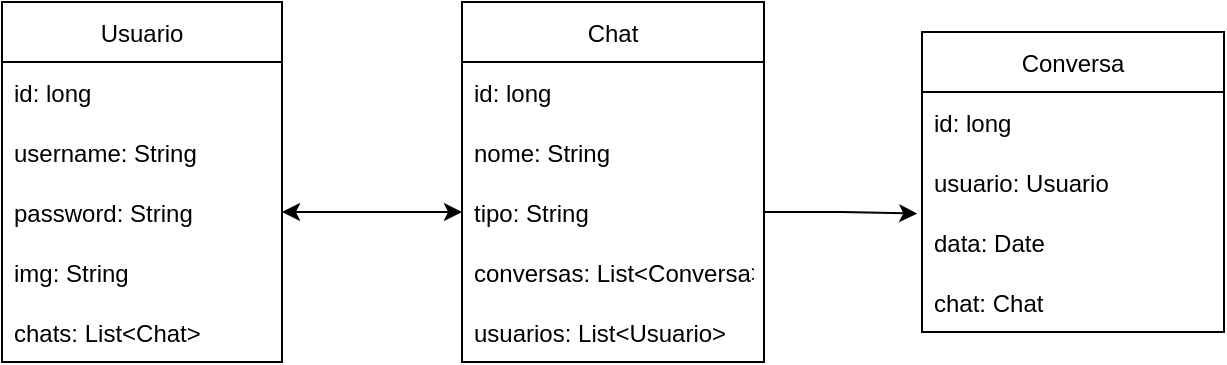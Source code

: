 <mxfile version="17.4.5" type="device"><diagram id="OhZn4pZEqGr4X0GYtuSD" name="Page-1"><mxGraphModel dx="1038" dy="569" grid="1" gridSize="10" guides="1" tooltips="1" connect="1" arrows="1" fold="1" page="1" pageScale="1" pageWidth="827" pageHeight="1169" math="0" shadow="0"><root><mxCell id="0"/><mxCell id="1" parent="0"/><mxCell id="FEeu_BIQj44cdXrVIRxs-1" value="Usuario" style="swimlane;fontStyle=0;childLayout=stackLayout;horizontal=1;startSize=30;horizontalStack=0;resizeParent=1;resizeParentMax=0;resizeLast=0;collapsible=1;marginBottom=0;" vertex="1" parent="1"><mxGeometry x="90" y="145" width="140" height="180" as="geometry"/></mxCell><mxCell id="FEeu_BIQj44cdXrVIRxs-2" value="id: long" style="text;strokeColor=none;fillColor=none;align=left;verticalAlign=middle;spacingLeft=4;spacingRight=4;overflow=hidden;points=[[0,0.5],[1,0.5]];portConstraint=eastwest;rotatable=0;" vertex="1" parent="FEeu_BIQj44cdXrVIRxs-1"><mxGeometry y="30" width="140" height="30" as="geometry"/></mxCell><mxCell id="FEeu_BIQj44cdXrVIRxs-3" value="username: String" style="text;strokeColor=none;fillColor=none;align=left;verticalAlign=middle;spacingLeft=4;spacingRight=4;overflow=hidden;points=[[0,0.5],[1,0.5]];portConstraint=eastwest;rotatable=0;" vertex="1" parent="FEeu_BIQj44cdXrVIRxs-1"><mxGeometry y="60" width="140" height="30" as="geometry"/></mxCell><mxCell id="FEeu_BIQj44cdXrVIRxs-11" value="password: String" style="text;strokeColor=none;fillColor=none;align=left;verticalAlign=middle;spacingLeft=4;spacingRight=4;overflow=hidden;points=[[0,0.5],[1,0.5]];portConstraint=eastwest;rotatable=0;" vertex="1" parent="FEeu_BIQj44cdXrVIRxs-1"><mxGeometry y="90" width="140" height="30" as="geometry"/></mxCell><mxCell id="FEeu_BIQj44cdXrVIRxs-12" value="img: String" style="text;strokeColor=none;fillColor=none;align=left;verticalAlign=middle;spacingLeft=4;spacingRight=4;overflow=hidden;points=[[0,0.5],[1,0.5]];portConstraint=eastwest;rotatable=0;" vertex="1" parent="FEeu_BIQj44cdXrVIRxs-1"><mxGeometry y="120" width="140" height="30" as="geometry"/></mxCell><mxCell id="FEeu_BIQj44cdXrVIRxs-4" value="chats: List&lt;Chat&gt;" style="text;strokeColor=none;fillColor=none;align=left;verticalAlign=middle;spacingLeft=4;spacingRight=4;overflow=hidden;points=[[0,0.5],[1,0.5]];portConstraint=eastwest;rotatable=0;" vertex="1" parent="FEeu_BIQj44cdXrVIRxs-1"><mxGeometry y="150" width="140" height="30" as="geometry"/></mxCell><mxCell id="FEeu_BIQj44cdXrVIRxs-5" value="Chat" style="swimlane;fontStyle=0;childLayout=stackLayout;horizontal=1;startSize=30;horizontalStack=0;resizeParent=1;resizeParentMax=0;resizeLast=0;collapsible=1;marginBottom=0;" vertex="1" parent="1"><mxGeometry x="320" y="145" width="151" height="180" as="geometry"/></mxCell><mxCell id="FEeu_BIQj44cdXrVIRxs-6" value="id: long" style="text;strokeColor=none;fillColor=none;align=left;verticalAlign=middle;spacingLeft=4;spacingRight=4;overflow=hidden;points=[[0,0.5],[1,0.5]];portConstraint=eastwest;rotatable=0;" vertex="1" parent="FEeu_BIQj44cdXrVIRxs-5"><mxGeometry y="30" width="151" height="30" as="geometry"/></mxCell><mxCell id="FEeu_BIQj44cdXrVIRxs-7" value="nome: String" style="text;strokeColor=none;fillColor=none;align=left;verticalAlign=middle;spacingLeft=4;spacingRight=4;overflow=hidden;points=[[0,0.5],[1,0.5]];portConstraint=eastwest;rotatable=0;" vertex="1" parent="FEeu_BIQj44cdXrVIRxs-5"><mxGeometry y="60" width="151" height="30" as="geometry"/></mxCell><mxCell id="FEeu_BIQj44cdXrVIRxs-9" value="tipo: String" style="text;strokeColor=none;fillColor=none;align=left;verticalAlign=middle;spacingLeft=4;spacingRight=4;overflow=hidden;points=[[0,0.5],[1,0.5]];portConstraint=eastwest;rotatable=0;" vertex="1" parent="FEeu_BIQj44cdXrVIRxs-5"><mxGeometry y="90" width="151" height="30" as="geometry"/></mxCell><mxCell id="FEeu_BIQj44cdXrVIRxs-13" value="conversas: List&lt;Conversa&gt;" style="text;strokeColor=none;fillColor=none;align=left;verticalAlign=middle;spacingLeft=4;spacingRight=4;overflow=hidden;points=[[0,0.5],[1,0.5]];portConstraint=eastwest;rotatable=0;" vertex="1" parent="FEeu_BIQj44cdXrVIRxs-5"><mxGeometry y="120" width="151" height="30" as="geometry"/></mxCell><mxCell id="FEeu_BIQj44cdXrVIRxs-8" value="usuarios: List&lt;Usuario&gt;" style="text;strokeColor=none;fillColor=none;align=left;verticalAlign=middle;spacingLeft=4;spacingRight=4;overflow=hidden;points=[[0,0.5],[1,0.5]];portConstraint=eastwest;rotatable=0;" vertex="1" parent="FEeu_BIQj44cdXrVIRxs-5"><mxGeometry y="150" width="151" height="30" as="geometry"/></mxCell><mxCell id="FEeu_BIQj44cdXrVIRxs-15" style="edgeStyle=orthogonalEdgeStyle;rounded=0;orthogonalLoop=1;jettySize=auto;html=1;entryX=0;entryY=0.5;entryDx=0;entryDy=0;startArrow=classic;startFill=1;" edge="1" parent="1" source="FEeu_BIQj44cdXrVIRxs-11" target="FEeu_BIQj44cdXrVIRxs-9"><mxGeometry relative="1" as="geometry"/></mxCell><mxCell id="FEeu_BIQj44cdXrVIRxs-16" value="Conversa" style="swimlane;fontStyle=0;childLayout=stackLayout;horizontal=1;startSize=30;horizontalStack=0;resizeParent=1;resizeParentMax=0;resizeLast=0;collapsible=1;marginBottom=0;" vertex="1" parent="1"><mxGeometry x="550" y="160" width="151" height="150" as="geometry"/></mxCell><mxCell id="FEeu_BIQj44cdXrVIRxs-17" value="id: long" style="text;strokeColor=none;fillColor=none;align=left;verticalAlign=middle;spacingLeft=4;spacingRight=4;overflow=hidden;points=[[0,0.5],[1,0.5]];portConstraint=eastwest;rotatable=0;" vertex="1" parent="FEeu_BIQj44cdXrVIRxs-16"><mxGeometry y="30" width="151" height="30" as="geometry"/></mxCell><mxCell id="FEeu_BIQj44cdXrVIRxs-18" value="usuario: Usuario" style="text;strokeColor=none;fillColor=none;align=left;verticalAlign=middle;spacingLeft=4;spacingRight=4;overflow=hidden;points=[[0,0.5],[1,0.5]];portConstraint=eastwest;rotatable=0;" vertex="1" parent="FEeu_BIQj44cdXrVIRxs-16"><mxGeometry y="60" width="151" height="30" as="geometry"/></mxCell><mxCell id="FEeu_BIQj44cdXrVIRxs-19" value="data: Date" style="text;strokeColor=none;fillColor=none;align=left;verticalAlign=middle;spacingLeft=4;spacingRight=4;overflow=hidden;points=[[0,0.5],[1,0.5]];portConstraint=eastwest;rotatable=0;" vertex="1" parent="FEeu_BIQj44cdXrVIRxs-16"><mxGeometry y="90" width="151" height="30" as="geometry"/></mxCell><mxCell id="FEeu_BIQj44cdXrVIRxs-20" value="chat: Chat" style="text;strokeColor=none;fillColor=none;align=left;verticalAlign=middle;spacingLeft=4;spacingRight=4;overflow=hidden;points=[[0,0.5],[1,0.5]];portConstraint=eastwest;rotatable=0;" vertex="1" parent="FEeu_BIQj44cdXrVIRxs-16"><mxGeometry y="120" width="151" height="30" as="geometry"/></mxCell><mxCell id="FEeu_BIQj44cdXrVIRxs-22" style="edgeStyle=orthogonalEdgeStyle;rounded=0;orthogonalLoop=1;jettySize=auto;html=1;entryX=-0.016;entryY=0.027;entryDx=0;entryDy=0;entryPerimeter=0;startArrow=none;startFill=0;" edge="1" parent="1" source="FEeu_BIQj44cdXrVIRxs-9" target="FEeu_BIQj44cdXrVIRxs-19"><mxGeometry relative="1" as="geometry"><Array as="points"><mxPoint x="510" y="250"/><mxPoint x="510" y="250"/></Array></mxGeometry></mxCell></root></mxGraphModel></diagram></mxfile>